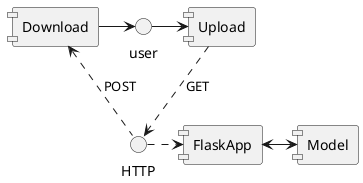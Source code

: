 @startuml component
skinparam componentStyle uml1

interface user as u
interface HTTP as h



u -right-> [Upload]
u <-left- [Download]
[Upload] ..> h : GET
[Download] <.. h : POST
h .right.> [FlaskApp]
[FlaskApp] <-right-> [Model]

@enduml